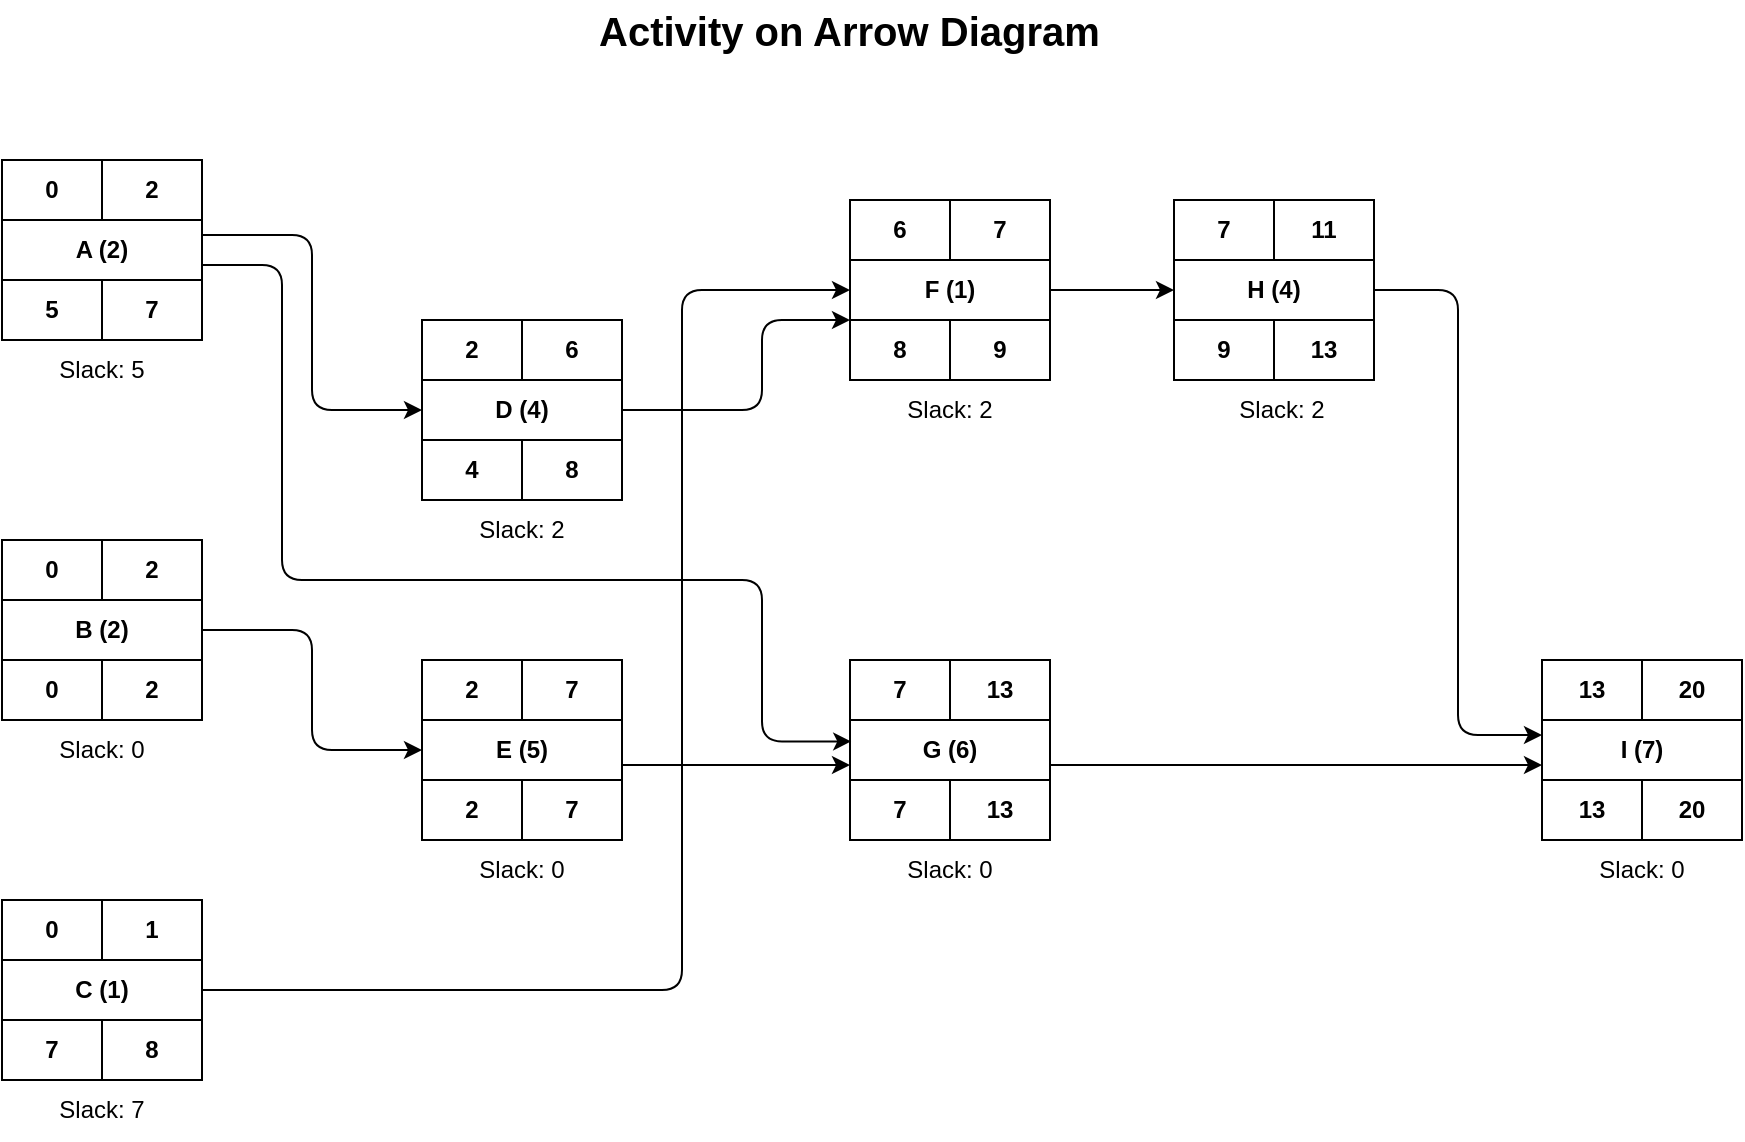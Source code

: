 <mxfile version="18.1.1" type="github">
  <diagram id="I1-IpXBTlW0sqMiSxeey" name="Page-1">
    <mxGraphModel dx="1298" dy="824" grid="1" gridSize="10" guides="1" tooltips="1" connect="1" arrows="1" fold="1" page="1" pageScale="1" pageWidth="1169" pageHeight="827" math="0" shadow="0">
      <root>
        <mxCell id="0" />
        <mxCell id="1" parent="0" />
        <mxCell id="0iYLsLYwzfwLSAexDFJ0-28" value="" style="group" vertex="1" connectable="0" parent="1">
          <mxGeometry x="149" y="150" width="100" height="120" as="geometry" />
        </mxCell>
        <mxCell id="0iYLsLYwzfwLSAexDFJ0-19" value="" style="group;fontStyle=1" vertex="1" connectable="0" parent="0iYLsLYwzfwLSAexDFJ0-28">
          <mxGeometry width="100" height="90" as="geometry" />
        </mxCell>
        <mxCell id="0iYLsLYwzfwLSAexDFJ0-1" value="0" style="rounded=0;whiteSpace=wrap;html=1;fontStyle=1" vertex="1" parent="0iYLsLYwzfwLSAexDFJ0-19">
          <mxGeometry width="50" height="30" as="geometry" />
        </mxCell>
        <mxCell id="0iYLsLYwzfwLSAexDFJ0-15" value="2" style="rounded=0;whiteSpace=wrap;html=1;fontStyle=1" vertex="1" parent="0iYLsLYwzfwLSAexDFJ0-19">
          <mxGeometry x="50" width="50" height="30" as="geometry" />
        </mxCell>
        <mxCell id="0iYLsLYwzfwLSAexDFJ0-16" value="A (2)" style="rounded=0;whiteSpace=wrap;html=1;fontStyle=1" vertex="1" parent="0iYLsLYwzfwLSAexDFJ0-19">
          <mxGeometry y="30" width="100" height="30" as="geometry" />
        </mxCell>
        <mxCell id="0iYLsLYwzfwLSAexDFJ0-17" value="5" style="rounded=0;whiteSpace=wrap;html=1;fontStyle=1" vertex="1" parent="0iYLsLYwzfwLSAexDFJ0-19">
          <mxGeometry y="60" width="50" height="30" as="geometry" />
        </mxCell>
        <mxCell id="0iYLsLYwzfwLSAexDFJ0-18" value="7" style="rounded=0;whiteSpace=wrap;html=1;fontStyle=1" vertex="1" parent="0iYLsLYwzfwLSAexDFJ0-19">
          <mxGeometry x="50" y="60" width="50" height="30" as="geometry" />
        </mxCell>
        <mxCell id="0iYLsLYwzfwLSAexDFJ0-20" value="Slack: 5" style="text;html=1;strokeColor=none;fillColor=none;align=center;verticalAlign=middle;whiteSpace=wrap;rounded=0;" vertex="1" parent="0iYLsLYwzfwLSAexDFJ0-28">
          <mxGeometry x="20" y="90" width="60" height="30" as="geometry" />
        </mxCell>
        <mxCell id="0iYLsLYwzfwLSAexDFJ0-29" value="" style="group" vertex="1" connectable="0" parent="1">
          <mxGeometry x="149" y="340" width="100" height="120" as="geometry" />
        </mxCell>
        <mxCell id="0iYLsLYwzfwLSAexDFJ0-21" value="" style="group;fontStyle=1" vertex="1" connectable="0" parent="0iYLsLYwzfwLSAexDFJ0-29">
          <mxGeometry width="100" height="90" as="geometry" />
        </mxCell>
        <mxCell id="0iYLsLYwzfwLSAexDFJ0-22" value="0" style="rounded=0;whiteSpace=wrap;html=1;fontStyle=1" vertex="1" parent="0iYLsLYwzfwLSAexDFJ0-21">
          <mxGeometry width="50" height="30" as="geometry" />
        </mxCell>
        <mxCell id="0iYLsLYwzfwLSAexDFJ0-23" value="2" style="rounded=0;whiteSpace=wrap;html=1;fontStyle=1" vertex="1" parent="0iYLsLYwzfwLSAexDFJ0-21">
          <mxGeometry x="50" width="50" height="30" as="geometry" />
        </mxCell>
        <mxCell id="0iYLsLYwzfwLSAexDFJ0-24" value="B (2)" style="rounded=0;whiteSpace=wrap;html=1;fontStyle=1" vertex="1" parent="0iYLsLYwzfwLSAexDFJ0-21">
          <mxGeometry y="30" width="100" height="30" as="geometry" />
        </mxCell>
        <mxCell id="0iYLsLYwzfwLSAexDFJ0-25" value="0" style="rounded=0;whiteSpace=wrap;html=1;fontStyle=1" vertex="1" parent="0iYLsLYwzfwLSAexDFJ0-21">
          <mxGeometry y="60" width="50" height="30" as="geometry" />
        </mxCell>
        <mxCell id="0iYLsLYwzfwLSAexDFJ0-26" value="2" style="rounded=0;whiteSpace=wrap;html=1;fontStyle=1" vertex="1" parent="0iYLsLYwzfwLSAexDFJ0-21">
          <mxGeometry x="50" y="60" width="50" height="30" as="geometry" />
        </mxCell>
        <mxCell id="0iYLsLYwzfwLSAexDFJ0-27" value="Slack: 0" style="text;html=1;strokeColor=none;fillColor=none;align=center;verticalAlign=middle;whiteSpace=wrap;rounded=0;" vertex="1" parent="0iYLsLYwzfwLSAexDFJ0-29">
          <mxGeometry x="20" y="90" width="60" height="30" as="geometry" />
        </mxCell>
        <mxCell id="0iYLsLYwzfwLSAexDFJ0-30" value="" style="group" vertex="1" connectable="0" parent="1">
          <mxGeometry x="149" y="520" width="100" height="120" as="geometry" />
        </mxCell>
        <mxCell id="0iYLsLYwzfwLSAexDFJ0-31" value="" style="group;fontStyle=1" vertex="1" connectable="0" parent="0iYLsLYwzfwLSAexDFJ0-30">
          <mxGeometry width="100" height="90" as="geometry" />
        </mxCell>
        <mxCell id="0iYLsLYwzfwLSAexDFJ0-32" value="0" style="rounded=0;whiteSpace=wrap;html=1;fontStyle=1" vertex="1" parent="0iYLsLYwzfwLSAexDFJ0-31">
          <mxGeometry width="50" height="30" as="geometry" />
        </mxCell>
        <mxCell id="0iYLsLYwzfwLSAexDFJ0-33" value="1" style="rounded=0;whiteSpace=wrap;html=1;fontStyle=1" vertex="1" parent="0iYLsLYwzfwLSAexDFJ0-31">
          <mxGeometry x="50" width="50" height="30" as="geometry" />
        </mxCell>
        <mxCell id="0iYLsLYwzfwLSAexDFJ0-34" value="C (1)" style="rounded=0;whiteSpace=wrap;html=1;fontStyle=1" vertex="1" parent="0iYLsLYwzfwLSAexDFJ0-31">
          <mxGeometry y="30" width="100" height="30" as="geometry" />
        </mxCell>
        <mxCell id="0iYLsLYwzfwLSAexDFJ0-35" value="7" style="rounded=0;whiteSpace=wrap;html=1;fontStyle=1" vertex="1" parent="0iYLsLYwzfwLSAexDFJ0-31">
          <mxGeometry y="60" width="50" height="30" as="geometry" />
        </mxCell>
        <mxCell id="0iYLsLYwzfwLSAexDFJ0-36" value="8" style="rounded=0;whiteSpace=wrap;html=1;fontStyle=1" vertex="1" parent="0iYLsLYwzfwLSAexDFJ0-31">
          <mxGeometry x="50" y="60" width="50" height="30" as="geometry" />
        </mxCell>
        <mxCell id="0iYLsLYwzfwLSAexDFJ0-37" value="Slack: 7" style="text;html=1;strokeColor=none;fillColor=none;align=center;verticalAlign=middle;whiteSpace=wrap;rounded=0;" vertex="1" parent="0iYLsLYwzfwLSAexDFJ0-30">
          <mxGeometry x="20" y="90" width="60" height="30" as="geometry" />
        </mxCell>
        <mxCell id="0iYLsLYwzfwLSAexDFJ0-47" value="" style="group" vertex="1" connectable="0" parent="1">
          <mxGeometry x="359" y="230" width="100" height="120" as="geometry" />
        </mxCell>
        <mxCell id="0iYLsLYwzfwLSAexDFJ0-48" value="" style="group;fontStyle=1" vertex="1" connectable="0" parent="0iYLsLYwzfwLSAexDFJ0-47">
          <mxGeometry width="100" height="90" as="geometry" />
        </mxCell>
        <mxCell id="0iYLsLYwzfwLSAexDFJ0-49" value="2" style="rounded=0;whiteSpace=wrap;html=1;fontStyle=1" vertex="1" parent="0iYLsLYwzfwLSAexDFJ0-48">
          <mxGeometry width="50" height="30" as="geometry" />
        </mxCell>
        <mxCell id="0iYLsLYwzfwLSAexDFJ0-50" value="6" style="rounded=0;whiteSpace=wrap;html=1;fontStyle=1" vertex="1" parent="0iYLsLYwzfwLSAexDFJ0-48">
          <mxGeometry x="50" width="50" height="30" as="geometry" />
        </mxCell>
        <mxCell id="0iYLsLYwzfwLSAexDFJ0-51" value="D (4)" style="rounded=0;whiteSpace=wrap;html=1;fontStyle=1" vertex="1" parent="0iYLsLYwzfwLSAexDFJ0-48">
          <mxGeometry y="30" width="100" height="30" as="geometry" />
        </mxCell>
        <mxCell id="0iYLsLYwzfwLSAexDFJ0-52" value="4" style="rounded=0;whiteSpace=wrap;html=1;fontStyle=1" vertex="1" parent="0iYLsLYwzfwLSAexDFJ0-48">
          <mxGeometry y="60" width="50" height="30" as="geometry" />
        </mxCell>
        <mxCell id="0iYLsLYwzfwLSAexDFJ0-53" value="8" style="rounded=0;whiteSpace=wrap;html=1;fontStyle=1" vertex="1" parent="0iYLsLYwzfwLSAexDFJ0-48">
          <mxGeometry x="50" y="60" width="50" height="30" as="geometry" />
        </mxCell>
        <mxCell id="0iYLsLYwzfwLSAexDFJ0-54" value="Slack: 2" style="text;html=1;strokeColor=none;fillColor=none;align=center;verticalAlign=middle;whiteSpace=wrap;rounded=0;" vertex="1" parent="0iYLsLYwzfwLSAexDFJ0-47">
          <mxGeometry x="20" y="90" width="60" height="30" as="geometry" />
        </mxCell>
        <mxCell id="0iYLsLYwzfwLSAexDFJ0-55" value="" style="group" vertex="1" connectable="0" parent="1">
          <mxGeometry x="359" y="400" width="100" height="120" as="geometry" />
        </mxCell>
        <mxCell id="0iYLsLYwzfwLSAexDFJ0-56" value="" style="group;fontStyle=1" vertex="1" connectable="0" parent="0iYLsLYwzfwLSAexDFJ0-55">
          <mxGeometry width="100" height="90" as="geometry" />
        </mxCell>
        <mxCell id="0iYLsLYwzfwLSAexDFJ0-57" value="2" style="rounded=0;whiteSpace=wrap;html=1;fontStyle=1" vertex="1" parent="0iYLsLYwzfwLSAexDFJ0-56">
          <mxGeometry width="50" height="30" as="geometry" />
        </mxCell>
        <mxCell id="0iYLsLYwzfwLSAexDFJ0-58" value="7" style="rounded=0;whiteSpace=wrap;html=1;fontStyle=1" vertex="1" parent="0iYLsLYwzfwLSAexDFJ0-56">
          <mxGeometry x="50" width="50" height="30" as="geometry" />
        </mxCell>
        <mxCell id="0iYLsLYwzfwLSAexDFJ0-59" value="E (5)" style="rounded=0;whiteSpace=wrap;html=1;fontStyle=1" vertex="1" parent="0iYLsLYwzfwLSAexDFJ0-56">
          <mxGeometry y="30" width="100" height="30" as="geometry" />
        </mxCell>
        <mxCell id="0iYLsLYwzfwLSAexDFJ0-60" value="2" style="rounded=0;whiteSpace=wrap;html=1;fontStyle=1" vertex="1" parent="0iYLsLYwzfwLSAexDFJ0-56">
          <mxGeometry y="60" width="50" height="30" as="geometry" />
        </mxCell>
        <mxCell id="0iYLsLYwzfwLSAexDFJ0-61" value="7" style="rounded=0;whiteSpace=wrap;html=1;fontStyle=1" vertex="1" parent="0iYLsLYwzfwLSAexDFJ0-56">
          <mxGeometry x="50" y="60" width="50" height="30" as="geometry" />
        </mxCell>
        <mxCell id="0iYLsLYwzfwLSAexDFJ0-62" value="Slack: 0" style="text;html=1;strokeColor=none;fillColor=none;align=center;verticalAlign=middle;whiteSpace=wrap;rounded=0;" vertex="1" parent="0iYLsLYwzfwLSAexDFJ0-55">
          <mxGeometry x="20" y="90" width="60" height="30" as="geometry" />
        </mxCell>
        <mxCell id="0iYLsLYwzfwLSAexDFJ0-63" value="" style="group" vertex="1" connectable="0" parent="1">
          <mxGeometry x="573" y="170" width="100" height="120" as="geometry" />
        </mxCell>
        <mxCell id="0iYLsLYwzfwLSAexDFJ0-64" value="" style="group;fontStyle=1" vertex="1" connectable="0" parent="0iYLsLYwzfwLSAexDFJ0-63">
          <mxGeometry width="100" height="90" as="geometry" />
        </mxCell>
        <mxCell id="0iYLsLYwzfwLSAexDFJ0-65" value="6" style="rounded=0;whiteSpace=wrap;html=1;fontStyle=1" vertex="1" parent="0iYLsLYwzfwLSAexDFJ0-64">
          <mxGeometry width="50" height="30" as="geometry" />
        </mxCell>
        <mxCell id="0iYLsLYwzfwLSAexDFJ0-66" value="7" style="rounded=0;whiteSpace=wrap;html=1;fontStyle=1" vertex="1" parent="0iYLsLYwzfwLSAexDFJ0-64">
          <mxGeometry x="50" width="50" height="30" as="geometry" />
        </mxCell>
        <mxCell id="0iYLsLYwzfwLSAexDFJ0-67" value="F (1)" style="rounded=0;whiteSpace=wrap;html=1;fontStyle=1" vertex="1" parent="0iYLsLYwzfwLSAexDFJ0-64">
          <mxGeometry y="30" width="100" height="30" as="geometry" />
        </mxCell>
        <mxCell id="0iYLsLYwzfwLSAexDFJ0-68" value="8" style="rounded=0;whiteSpace=wrap;html=1;fontStyle=1" vertex="1" parent="0iYLsLYwzfwLSAexDFJ0-64">
          <mxGeometry y="60" width="50" height="30" as="geometry" />
        </mxCell>
        <mxCell id="0iYLsLYwzfwLSAexDFJ0-69" value="9" style="rounded=0;whiteSpace=wrap;html=1;fontStyle=1" vertex="1" parent="0iYLsLYwzfwLSAexDFJ0-64">
          <mxGeometry x="50" y="60" width="50" height="30" as="geometry" />
        </mxCell>
        <mxCell id="0iYLsLYwzfwLSAexDFJ0-70" value="Slack: 2" style="text;html=1;strokeColor=none;fillColor=none;align=center;verticalAlign=middle;whiteSpace=wrap;rounded=0;" vertex="1" parent="0iYLsLYwzfwLSAexDFJ0-63">
          <mxGeometry x="20" y="90" width="60" height="30" as="geometry" />
        </mxCell>
        <mxCell id="0iYLsLYwzfwLSAexDFJ0-71" value="" style="group" vertex="1" connectable="0" parent="1">
          <mxGeometry x="573" y="400" width="100" height="120" as="geometry" />
        </mxCell>
        <mxCell id="0iYLsLYwzfwLSAexDFJ0-72" value="" style="group;fontStyle=1" vertex="1" connectable="0" parent="0iYLsLYwzfwLSAexDFJ0-71">
          <mxGeometry width="100" height="90" as="geometry" />
        </mxCell>
        <mxCell id="0iYLsLYwzfwLSAexDFJ0-73" value="7" style="rounded=0;whiteSpace=wrap;html=1;fontStyle=1" vertex="1" parent="0iYLsLYwzfwLSAexDFJ0-72">
          <mxGeometry width="50" height="30" as="geometry" />
        </mxCell>
        <mxCell id="0iYLsLYwzfwLSAexDFJ0-74" value="13" style="rounded=0;whiteSpace=wrap;html=1;fontStyle=1" vertex="1" parent="0iYLsLYwzfwLSAexDFJ0-72">
          <mxGeometry x="50" width="50" height="30" as="geometry" />
        </mxCell>
        <mxCell id="0iYLsLYwzfwLSAexDFJ0-75" value="G (6)" style="rounded=0;whiteSpace=wrap;html=1;fontStyle=1" vertex="1" parent="0iYLsLYwzfwLSAexDFJ0-72">
          <mxGeometry y="30" width="100" height="30" as="geometry" />
        </mxCell>
        <mxCell id="0iYLsLYwzfwLSAexDFJ0-76" value="7" style="rounded=0;whiteSpace=wrap;html=1;fontStyle=1" vertex="1" parent="0iYLsLYwzfwLSAexDFJ0-72">
          <mxGeometry y="60" width="50" height="30" as="geometry" />
        </mxCell>
        <mxCell id="0iYLsLYwzfwLSAexDFJ0-77" value="13" style="rounded=0;whiteSpace=wrap;html=1;fontStyle=1" vertex="1" parent="0iYLsLYwzfwLSAexDFJ0-72">
          <mxGeometry x="50" y="60" width="50" height="30" as="geometry" />
        </mxCell>
        <mxCell id="0iYLsLYwzfwLSAexDFJ0-78" value="Slack: 0" style="text;html=1;strokeColor=none;fillColor=none;align=center;verticalAlign=middle;whiteSpace=wrap;rounded=0;" vertex="1" parent="0iYLsLYwzfwLSAexDFJ0-71">
          <mxGeometry x="20" y="90" width="60" height="30" as="geometry" />
        </mxCell>
        <mxCell id="0iYLsLYwzfwLSAexDFJ0-88" value="" style="group" vertex="1" connectable="0" parent="1">
          <mxGeometry x="739" y="170" width="100" height="120" as="geometry" />
        </mxCell>
        <mxCell id="0iYLsLYwzfwLSAexDFJ0-89" value="" style="group;fontStyle=1" vertex="1" connectable="0" parent="0iYLsLYwzfwLSAexDFJ0-88">
          <mxGeometry x="-4" width="100" height="90" as="geometry" />
        </mxCell>
        <mxCell id="0iYLsLYwzfwLSAexDFJ0-90" value="7" style="rounded=0;whiteSpace=wrap;html=1;fontStyle=1" vertex="1" parent="0iYLsLYwzfwLSAexDFJ0-89">
          <mxGeometry width="50" height="30" as="geometry" />
        </mxCell>
        <mxCell id="0iYLsLYwzfwLSAexDFJ0-91" value="11" style="rounded=0;whiteSpace=wrap;html=1;fontStyle=1" vertex="1" parent="0iYLsLYwzfwLSAexDFJ0-89">
          <mxGeometry x="50" width="50" height="30" as="geometry" />
        </mxCell>
        <mxCell id="0iYLsLYwzfwLSAexDFJ0-92" value="H (4)" style="rounded=0;whiteSpace=wrap;html=1;fontStyle=1" vertex="1" parent="0iYLsLYwzfwLSAexDFJ0-89">
          <mxGeometry y="30" width="100" height="30" as="geometry" />
        </mxCell>
        <mxCell id="0iYLsLYwzfwLSAexDFJ0-93" value="9" style="rounded=0;whiteSpace=wrap;html=1;fontStyle=1" vertex="1" parent="0iYLsLYwzfwLSAexDFJ0-89">
          <mxGeometry y="60" width="50" height="30" as="geometry" />
        </mxCell>
        <mxCell id="0iYLsLYwzfwLSAexDFJ0-94" value="13" style="rounded=0;whiteSpace=wrap;html=1;fontStyle=1" vertex="1" parent="0iYLsLYwzfwLSAexDFJ0-89">
          <mxGeometry x="50" y="60" width="50" height="30" as="geometry" />
        </mxCell>
        <mxCell id="0iYLsLYwzfwLSAexDFJ0-95" value="Slack: 2" style="text;html=1;strokeColor=none;fillColor=none;align=center;verticalAlign=middle;whiteSpace=wrap;rounded=0;" vertex="1" parent="0iYLsLYwzfwLSAexDFJ0-88">
          <mxGeometry x="20" y="90" width="60" height="30" as="geometry" />
        </mxCell>
        <mxCell id="0iYLsLYwzfwLSAexDFJ0-96" value="" style="group" vertex="1" connectable="0" parent="1">
          <mxGeometry x="919" y="400" width="100" height="120" as="geometry" />
        </mxCell>
        <mxCell id="0iYLsLYwzfwLSAexDFJ0-97" value="" style="group;fontStyle=1" vertex="1" connectable="0" parent="0iYLsLYwzfwLSAexDFJ0-96">
          <mxGeometry width="100" height="90" as="geometry" />
        </mxCell>
        <mxCell id="0iYLsLYwzfwLSAexDFJ0-98" value="13" style="rounded=0;whiteSpace=wrap;html=1;fontStyle=1" vertex="1" parent="0iYLsLYwzfwLSAexDFJ0-97">
          <mxGeometry width="50" height="30" as="geometry" />
        </mxCell>
        <mxCell id="0iYLsLYwzfwLSAexDFJ0-99" value="20" style="rounded=0;whiteSpace=wrap;html=1;fontStyle=1" vertex="1" parent="0iYLsLYwzfwLSAexDFJ0-97">
          <mxGeometry x="50" width="50" height="30" as="geometry" />
        </mxCell>
        <mxCell id="0iYLsLYwzfwLSAexDFJ0-100" value="I (7)" style="rounded=0;whiteSpace=wrap;html=1;fontStyle=1" vertex="1" parent="0iYLsLYwzfwLSAexDFJ0-97">
          <mxGeometry y="30" width="100" height="30" as="geometry" />
        </mxCell>
        <mxCell id="0iYLsLYwzfwLSAexDFJ0-101" value="13" style="rounded=0;whiteSpace=wrap;html=1;fontStyle=1" vertex="1" parent="0iYLsLYwzfwLSAexDFJ0-97">
          <mxGeometry y="60" width="50" height="30" as="geometry" />
        </mxCell>
        <mxCell id="0iYLsLYwzfwLSAexDFJ0-102" value="20" style="rounded=0;whiteSpace=wrap;html=1;fontStyle=1" vertex="1" parent="0iYLsLYwzfwLSAexDFJ0-97">
          <mxGeometry x="50" y="60" width="50" height="30" as="geometry" />
        </mxCell>
        <mxCell id="0iYLsLYwzfwLSAexDFJ0-103" value="Slack: 0" style="text;html=1;strokeColor=none;fillColor=none;align=center;verticalAlign=middle;whiteSpace=wrap;rounded=0;" vertex="1" parent="0iYLsLYwzfwLSAexDFJ0-96">
          <mxGeometry x="20" y="90" width="60" height="30" as="geometry" />
        </mxCell>
        <mxCell id="0iYLsLYwzfwLSAexDFJ0-104" style="edgeStyle=orthogonalEdgeStyle;rounded=1;orthogonalLoop=1;jettySize=auto;html=1;entryX=0;entryY=0.5;entryDx=0;entryDy=0;exitX=1;exitY=0.25;exitDx=0;exitDy=0;" edge="1" parent="1" source="0iYLsLYwzfwLSAexDFJ0-16" target="0iYLsLYwzfwLSAexDFJ0-51">
          <mxGeometry relative="1" as="geometry" />
        </mxCell>
        <mxCell id="0iYLsLYwzfwLSAexDFJ0-106" style="edgeStyle=orthogonalEdgeStyle;rounded=1;orthogonalLoop=1;jettySize=auto;html=1;" edge="1" parent="1" source="0iYLsLYwzfwLSAexDFJ0-51">
          <mxGeometry relative="1" as="geometry">
            <mxPoint x="573" y="230" as="targetPoint" />
            <Array as="points">
              <mxPoint x="529" y="275" />
              <mxPoint x="529" y="230" />
              <mxPoint x="573" y="230" />
            </Array>
          </mxGeometry>
        </mxCell>
        <mxCell id="0iYLsLYwzfwLSAexDFJ0-107" style="edgeStyle=orthogonalEdgeStyle;rounded=1;orthogonalLoop=1;jettySize=auto;html=1;entryX=0;entryY=0.5;entryDx=0;entryDy=0;" edge="1" parent="1" source="0iYLsLYwzfwLSAexDFJ0-34" target="0iYLsLYwzfwLSAexDFJ0-67">
          <mxGeometry relative="1" as="geometry">
            <Array as="points">
              <mxPoint x="489" y="565" />
              <mxPoint x="489" y="215" />
            </Array>
          </mxGeometry>
        </mxCell>
        <mxCell id="0iYLsLYwzfwLSAexDFJ0-108" style="edgeStyle=orthogonalEdgeStyle;rounded=1;orthogonalLoop=1;jettySize=auto;html=1;entryX=0;entryY=0.5;entryDx=0;entryDy=0;" edge="1" parent="1" source="0iYLsLYwzfwLSAexDFJ0-24" target="0iYLsLYwzfwLSAexDFJ0-59">
          <mxGeometry relative="1" as="geometry" />
        </mxCell>
        <mxCell id="0iYLsLYwzfwLSAexDFJ0-109" style="edgeStyle=orthogonalEdgeStyle;rounded=1;orthogonalLoop=1;jettySize=auto;html=1;entryX=0;entryY=0.75;entryDx=0;entryDy=0;exitX=1;exitY=0.75;exitDx=0;exitDy=0;" edge="1" parent="1" source="0iYLsLYwzfwLSAexDFJ0-59" target="0iYLsLYwzfwLSAexDFJ0-75">
          <mxGeometry relative="1" as="geometry" />
        </mxCell>
        <mxCell id="0iYLsLYwzfwLSAexDFJ0-110" style="edgeStyle=orthogonalEdgeStyle;rounded=1;orthogonalLoop=1;jettySize=auto;html=1;entryX=0.006;entryY=0.357;entryDx=0;entryDy=0;entryPerimeter=0;exitX=1;exitY=0.75;exitDx=0;exitDy=0;" edge="1" parent="1" source="0iYLsLYwzfwLSAexDFJ0-16" target="0iYLsLYwzfwLSAexDFJ0-75">
          <mxGeometry relative="1" as="geometry">
            <Array as="points">
              <mxPoint x="289" y="203" />
              <mxPoint x="289" y="360" />
              <mxPoint x="529" y="360" />
              <mxPoint x="529" y="441" />
            </Array>
          </mxGeometry>
        </mxCell>
        <mxCell id="0iYLsLYwzfwLSAexDFJ0-111" style="edgeStyle=orthogonalEdgeStyle;rounded=1;orthogonalLoop=1;jettySize=auto;html=1;" edge="1" parent="1" source="0iYLsLYwzfwLSAexDFJ0-67" target="0iYLsLYwzfwLSAexDFJ0-92">
          <mxGeometry relative="1" as="geometry" />
        </mxCell>
        <mxCell id="0iYLsLYwzfwLSAexDFJ0-112" style="edgeStyle=orthogonalEdgeStyle;rounded=1;orthogonalLoop=1;jettySize=auto;html=1;entryX=0;entryY=0.25;entryDx=0;entryDy=0;" edge="1" parent="1" source="0iYLsLYwzfwLSAexDFJ0-92" target="0iYLsLYwzfwLSAexDFJ0-100">
          <mxGeometry relative="1" as="geometry" />
        </mxCell>
        <mxCell id="0iYLsLYwzfwLSAexDFJ0-113" style="edgeStyle=orthogonalEdgeStyle;rounded=1;orthogonalLoop=1;jettySize=auto;html=1;entryX=0;entryY=0.75;entryDx=0;entryDy=0;exitX=1;exitY=0.75;exitDx=0;exitDy=0;" edge="1" parent="1" source="0iYLsLYwzfwLSAexDFJ0-75" target="0iYLsLYwzfwLSAexDFJ0-100">
          <mxGeometry relative="1" as="geometry" />
        </mxCell>
        <mxCell id="0iYLsLYwzfwLSAexDFJ0-114" value="&lt;b style=&quot;font-size: 20px;&quot;&gt;Activity on Arrow Diagram&amp;nbsp;&lt;/b&gt;" style="text;html=1;strokeColor=none;fillColor=none;align=center;verticalAlign=middle;whiteSpace=wrap;rounded=0;fontSize=20;" vertex="1" parent="1">
          <mxGeometry x="430" y="70" width="291" height="30" as="geometry" />
        </mxCell>
      </root>
    </mxGraphModel>
  </diagram>
</mxfile>

